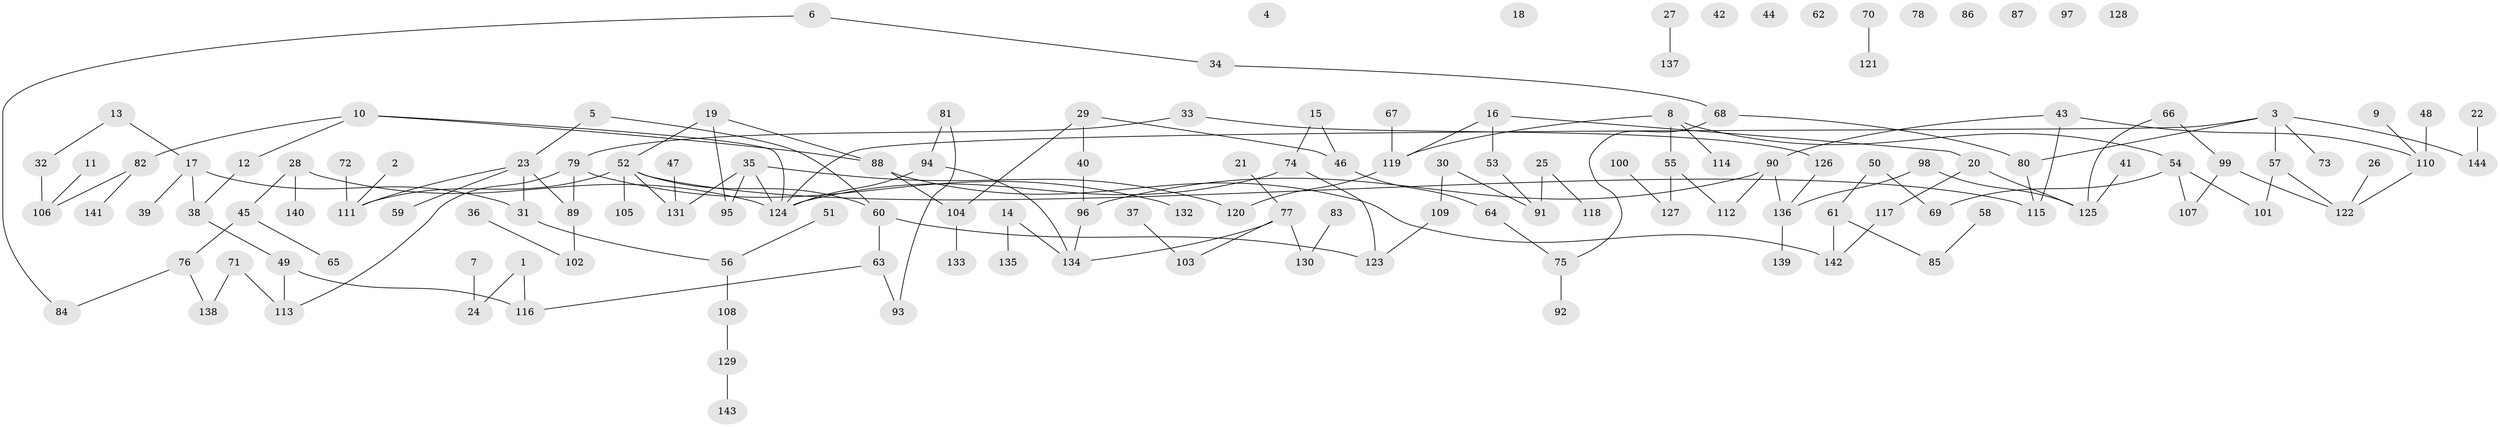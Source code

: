 // coarse degree distribution, {1: 0.4186046511627907, 0: 0.27906976744186046, 9: 0.023255813953488372, 4: 0.023255813953488372, 7: 0.023255813953488372, 3: 0.046511627906976744, 2: 0.06976744186046512, 8: 0.023255813953488372, 5: 0.06976744186046512, 11: 0.023255813953488372}
// Generated by graph-tools (version 1.1) at 2025/43/03/04/25 21:43:58]
// undirected, 144 vertices, 157 edges
graph export_dot {
graph [start="1"]
  node [color=gray90,style=filled];
  1;
  2;
  3;
  4;
  5;
  6;
  7;
  8;
  9;
  10;
  11;
  12;
  13;
  14;
  15;
  16;
  17;
  18;
  19;
  20;
  21;
  22;
  23;
  24;
  25;
  26;
  27;
  28;
  29;
  30;
  31;
  32;
  33;
  34;
  35;
  36;
  37;
  38;
  39;
  40;
  41;
  42;
  43;
  44;
  45;
  46;
  47;
  48;
  49;
  50;
  51;
  52;
  53;
  54;
  55;
  56;
  57;
  58;
  59;
  60;
  61;
  62;
  63;
  64;
  65;
  66;
  67;
  68;
  69;
  70;
  71;
  72;
  73;
  74;
  75;
  76;
  77;
  78;
  79;
  80;
  81;
  82;
  83;
  84;
  85;
  86;
  87;
  88;
  89;
  90;
  91;
  92;
  93;
  94;
  95;
  96;
  97;
  98;
  99;
  100;
  101;
  102;
  103;
  104;
  105;
  106;
  107;
  108;
  109;
  110;
  111;
  112;
  113;
  114;
  115;
  116;
  117;
  118;
  119;
  120;
  121;
  122;
  123;
  124;
  125;
  126;
  127;
  128;
  129;
  130;
  131;
  132;
  133;
  134;
  135;
  136;
  137;
  138;
  139;
  140;
  141;
  142;
  143;
  144;
  1 -- 24;
  1 -- 116;
  2 -- 111;
  3 -- 57;
  3 -- 73;
  3 -- 80;
  3 -- 124;
  3 -- 144;
  5 -- 23;
  5 -- 60;
  6 -- 34;
  6 -- 84;
  7 -- 24;
  8 -- 54;
  8 -- 55;
  8 -- 114;
  8 -- 119;
  9 -- 110;
  10 -- 12;
  10 -- 82;
  10 -- 88;
  10 -- 124;
  11 -- 106;
  12 -- 38;
  13 -- 17;
  13 -- 32;
  14 -- 134;
  14 -- 135;
  15 -- 46;
  15 -- 74;
  16 -- 20;
  16 -- 53;
  16 -- 119;
  17 -- 31;
  17 -- 38;
  17 -- 39;
  19 -- 52;
  19 -- 88;
  19 -- 95;
  20 -- 117;
  20 -- 125;
  21 -- 77;
  22 -- 144;
  23 -- 31;
  23 -- 59;
  23 -- 89;
  23 -- 111;
  25 -- 91;
  25 -- 118;
  26 -- 122;
  27 -- 137;
  28 -- 45;
  28 -- 124;
  28 -- 140;
  29 -- 40;
  29 -- 46;
  29 -- 104;
  30 -- 91;
  30 -- 109;
  31 -- 56;
  32 -- 106;
  33 -- 79;
  33 -- 126;
  34 -- 68;
  35 -- 95;
  35 -- 120;
  35 -- 124;
  35 -- 131;
  36 -- 102;
  37 -- 103;
  38 -- 49;
  40 -- 96;
  41 -- 125;
  43 -- 90;
  43 -- 110;
  43 -- 115;
  45 -- 65;
  45 -- 76;
  46 -- 64;
  47 -- 131;
  48 -- 110;
  49 -- 113;
  49 -- 116;
  50 -- 61;
  50 -- 69;
  51 -- 56;
  52 -- 60;
  52 -- 105;
  52 -- 111;
  52 -- 115;
  52 -- 131;
  53 -- 91;
  54 -- 69;
  54 -- 101;
  54 -- 107;
  55 -- 112;
  55 -- 127;
  56 -- 108;
  57 -- 101;
  57 -- 122;
  58 -- 85;
  60 -- 63;
  60 -- 123;
  61 -- 85;
  61 -- 142;
  63 -- 93;
  63 -- 116;
  64 -- 75;
  66 -- 99;
  66 -- 125;
  67 -- 119;
  68 -- 75;
  68 -- 80;
  70 -- 121;
  71 -- 113;
  71 -- 138;
  72 -- 111;
  74 -- 123;
  74 -- 124;
  75 -- 92;
  76 -- 84;
  76 -- 138;
  77 -- 103;
  77 -- 130;
  77 -- 134;
  79 -- 89;
  79 -- 113;
  79 -- 132;
  80 -- 115;
  81 -- 93;
  81 -- 94;
  82 -- 106;
  82 -- 141;
  83 -- 130;
  88 -- 104;
  88 -- 142;
  89 -- 102;
  90 -- 96;
  90 -- 112;
  90 -- 136;
  94 -- 124;
  94 -- 134;
  96 -- 134;
  98 -- 125;
  98 -- 136;
  99 -- 107;
  99 -- 122;
  100 -- 127;
  104 -- 133;
  108 -- 129;
  109 -- 123;
  110 -- 122;
  117 -- 142;
  119 -- 120;
  126 -- 136;
  129 -- 143;
  136 -- 139;
}
